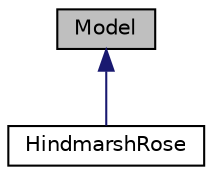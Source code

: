 digraph "Model"
{
 // LATEX_PDF_SIZE
  edge [fontname="Helvetica",fontsize="10",labelfontname="Helvetica",labelfontsize="10"];
  node [fontname="Helvetica",fontsize="10",shape=record];
  Node1 [label="Model",height=0.2,width=0.4,color="black", fillcolor="grey75", style="filled", fontcolor="black",tooltip="This class implements the base class model."];
  Node1 -> Node2 [dir="back",color="midnightblue",fontsize="10",style="solid",fontname="Helvetica"];
  Node2 [label="HindmarshRose",height=0.2,width=0.4,color="black", fillcolor="white", style="filled",URL="$classHindmarshRose.html",tooltip="This function initialices the model."];
}
